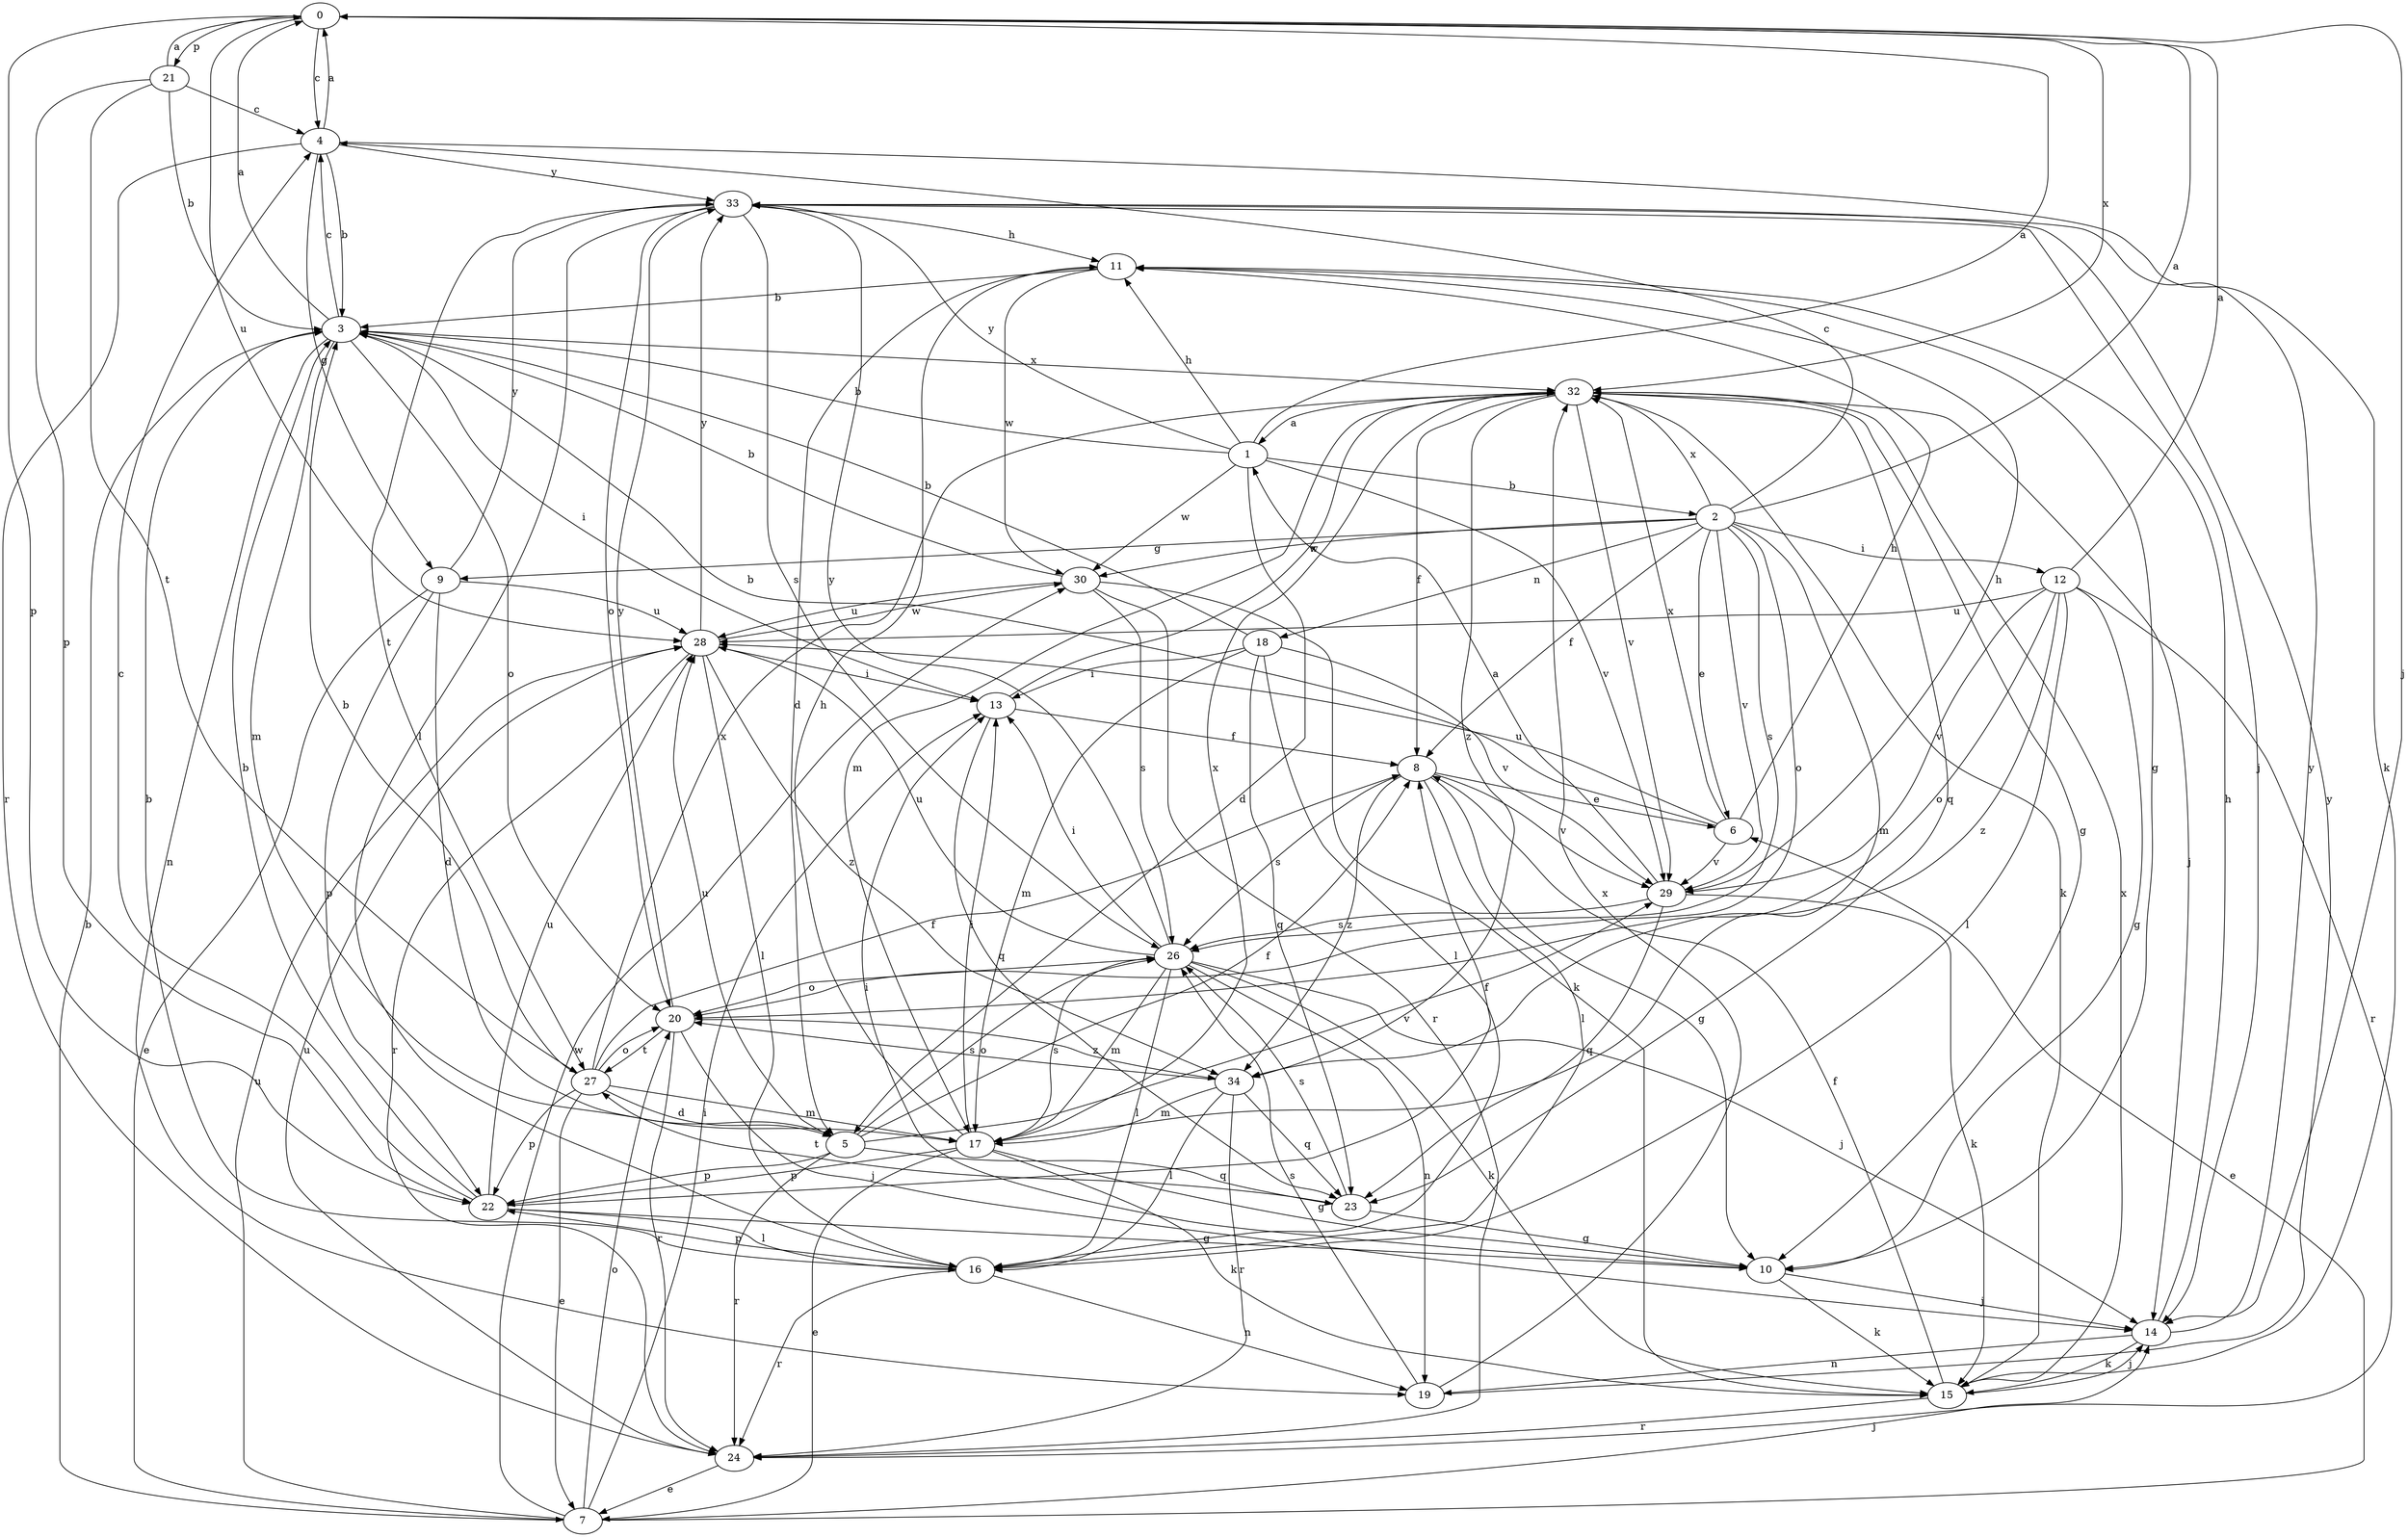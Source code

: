 strict digraph  {
0;
1;
2;
3;
4;
5;
6;
7;
8;
9;
10;
11;
12;
13;
14;
15;
16;
17;
18;
19;
20;
21;
22;
23;
24;
26;
27;
28;
29;
30;
32;
33;
34;
0 -> 4  [label=c];
0 -> 14  [label=j];
0 -> 21  [label=p];
0 -> 22  [label=p];
0 -> 28  [label=u];
0 -> 32  [label=x];
1 -> 0  [label=a];
1 -> 2  [label=b];
1 -> 3  [label=b];
1 -> 5  [label=d];
1 -> 11  [label=h];
1 -> 29  [label=v];
1 -> 30  [label=w];
1 -> 33  [label=y];
2 -> 0  [label=a];
2 -> 4  [label=c];
2 -> 6  [label=e];
2 -> 8  [label=f];
2 -> 9  [label=g];
2 -> 12  [label=i];
2 -> 17  [label=m];
2 -> 18  [label=n];
2 -> 20  [label=o];
2 -> 26  [label=s];
2 -> 29  [label=v];
2 -> 30  [label=w];
2 -> 32  [label=x];
3 -> 0  [label=a];
3 -> 4  [label=c];
3 -> 13  [label=i];
3 -> 17  [label=m];
3 -> 19  [label=n];
3 -> 20  [label=o];
3 -> 32  [label=x];
4 -> 0  [label=a];
4 -> 3  [label=b];
4 -> 9  [label=g];
4 -> 15  [label=k];
4 -> 24  [label=r];
4 -> 33  [label=y];
5 -> 8  [label=f];
5 -> 22  [label=p];
5 -> 23  [label=q];
5 -> 24  [label=r];
5 -> 26  [label=s];
5 -> 28  [label=u];
5 -> 29  [label=v];
6 -> 3  [label=b];
6 -> 11  [label=h];
6 -> 28  [label=u];
6 -> 29  [label=v];
6 -> 32  [label=x];
7 -> 3  [label=b];
7 -> 6  [label=e];
7 -> 13  [label=i];
7 -> 14  [label=j];
7 -> 20  [label=o];
7 -> 28  [label=u];
7 -> 30  [label=w];
8 -> 6  [label=e];
8 -> 10  [label=g];
8 -> 16  [label=l];
8 -> 26  [label=s];
8 -> 29  [label=v];
8 -> 34  [label=z];
9 -> 5  [label=d];
9 -> 7  [label=e];
9 -> 22  [label=p];
9 -> 28  [label=u];
9 -> 33  [label=y];
10 -> 13  [label=i];
10 -> 14  [label=j];
10 -> 15  [label=k];
11 -> 3  [label=b];
11 -> 5  [label=d];
11 -> 10  [label=g];
11 -> 30  [label=w];
12 -> 0  [label=a];
12 -> 10  [label=g];
12 -> 16  [label=l];
12 -> 20  [label=o];
12 -> 24  [label=r];
12 -> 28  [label=u];
12 -> 29  [label=v];
12 -> 34  [label=z];
13 -> 8  [label=f];
13 -> 23  [label=q];
13 -> 32  [label=x];
14 -> 11  [label=h];
14 -> 15  [label=k];
14 -> 19  [label=n];
14 -> 33  [label=y];
15 -> 8  [label=f];
15 -> 14  [label=j];
15 -> 24  [label=r];
15 -> 32  [label=x];
16 -> 3  [label=b];
16 -> 19  [label=n];
16 -> 22  [label=p];
16 -> 24  [label=r];
17 -> 7  [label=e];
17 -> 10  [label=g];
17 -> 11  [label=h];
17 -> 13  [label=i];
17 -> 15  [label=k];
17 -> 22  [label=p];
17 -> 26  [label=s];
17 -> 32  [label=x];
18 -> 3  [label=b];
18 -> 13  [label=i];
18 -> 16  [label=l];
18 -> 17  [label=m];
18 -> 23  [label=q];
18 -> 29  [label=v];
19 -> 26  [label=s];
19 -> 32  [label=x];
19 -> 33  [label=y];
20 -> 14  [label=j];
20 -> 24  [label=r];
20 -> 27  [label=t];
20 -> 33  [label=y];
20 -> 34  [label=z];
21 -> 0  [label=a];
21 -> 3  [label=b];
21 -> 4  [label=c];
21 -> 22  [label=p];
21 -> 27  [label=t];
22 -> 3  [label=b];
22 -> 4  [label=c];
22 -> 8  [label=f];
22 -> 10  [label=g];
22 -> 16  [label=l];
22 -> 28  [label=u];
23 -> 10  [label=g];
23 -> 26  [label=s];
23 -> 27  [label=t];
24 -> 7  [label=e];
24 -> 28  [label=u];
26 -> 13  [label=i];
26 -> 14  [label=j];
26 -> 15  [label=k];
26 -> 16  [label=l];
26 -> 17  [label=m];
26 -> 19  [label=n];
26 -> 20  [label=o];
26 -> 28  [label=u];
26 -> 33  [label=y];
27 -> 3  [label=b];
27 -> 5  [label=d];
27 -> 7  [label=e];
27 -> 8  [label=f];
27 -> 17  [label=m];
27 -> 20  [label=o];
27 -> 22  [label=p];
27 -> 32  [label=x];
28 -> 13  [label=i];
28 -> 16  [label=l];
28 -> 24  [label=r];
28 -> 30  [label=w];
28 -> 33  [label=y];
28 -> 34  [label=z];
29 -> 1  [label=a];
29 -> 11  [label=h];
29 -> 15  [label=k];
29 -> 23  [label=q];
29 -> 26  [label=s];
30 -> 3  [label=b];
30 -> 15  [label=k];
30 -> 24  [label=r];
30 -> 26  [label=s];
30 -> 28  [label=u];
32 -> 1  [label=a];
32 -> 8  [label=f];
32 -> 10  [label=g];
32 -> 14  [label=j];
32 -> 15  [label=k];
32 -> 17  [label=m];
32 -> 23  [label=q];
32 -> 29  [label=v];
32 -> 34  [label=z];
33 -> 11  [label=h];
33 -> 14  [label=j];
33 -> 16  [label=l];
33 -> 20  [label=o];
33 -> 26  [label=s];
33 -> 27  [label=t];
34 -> 16  [label=l];
34 -> 17  [label=m];
34 -> 20  [label=o];
34 -> 23  [label=q];
34 -> 24  [label=r];
}

